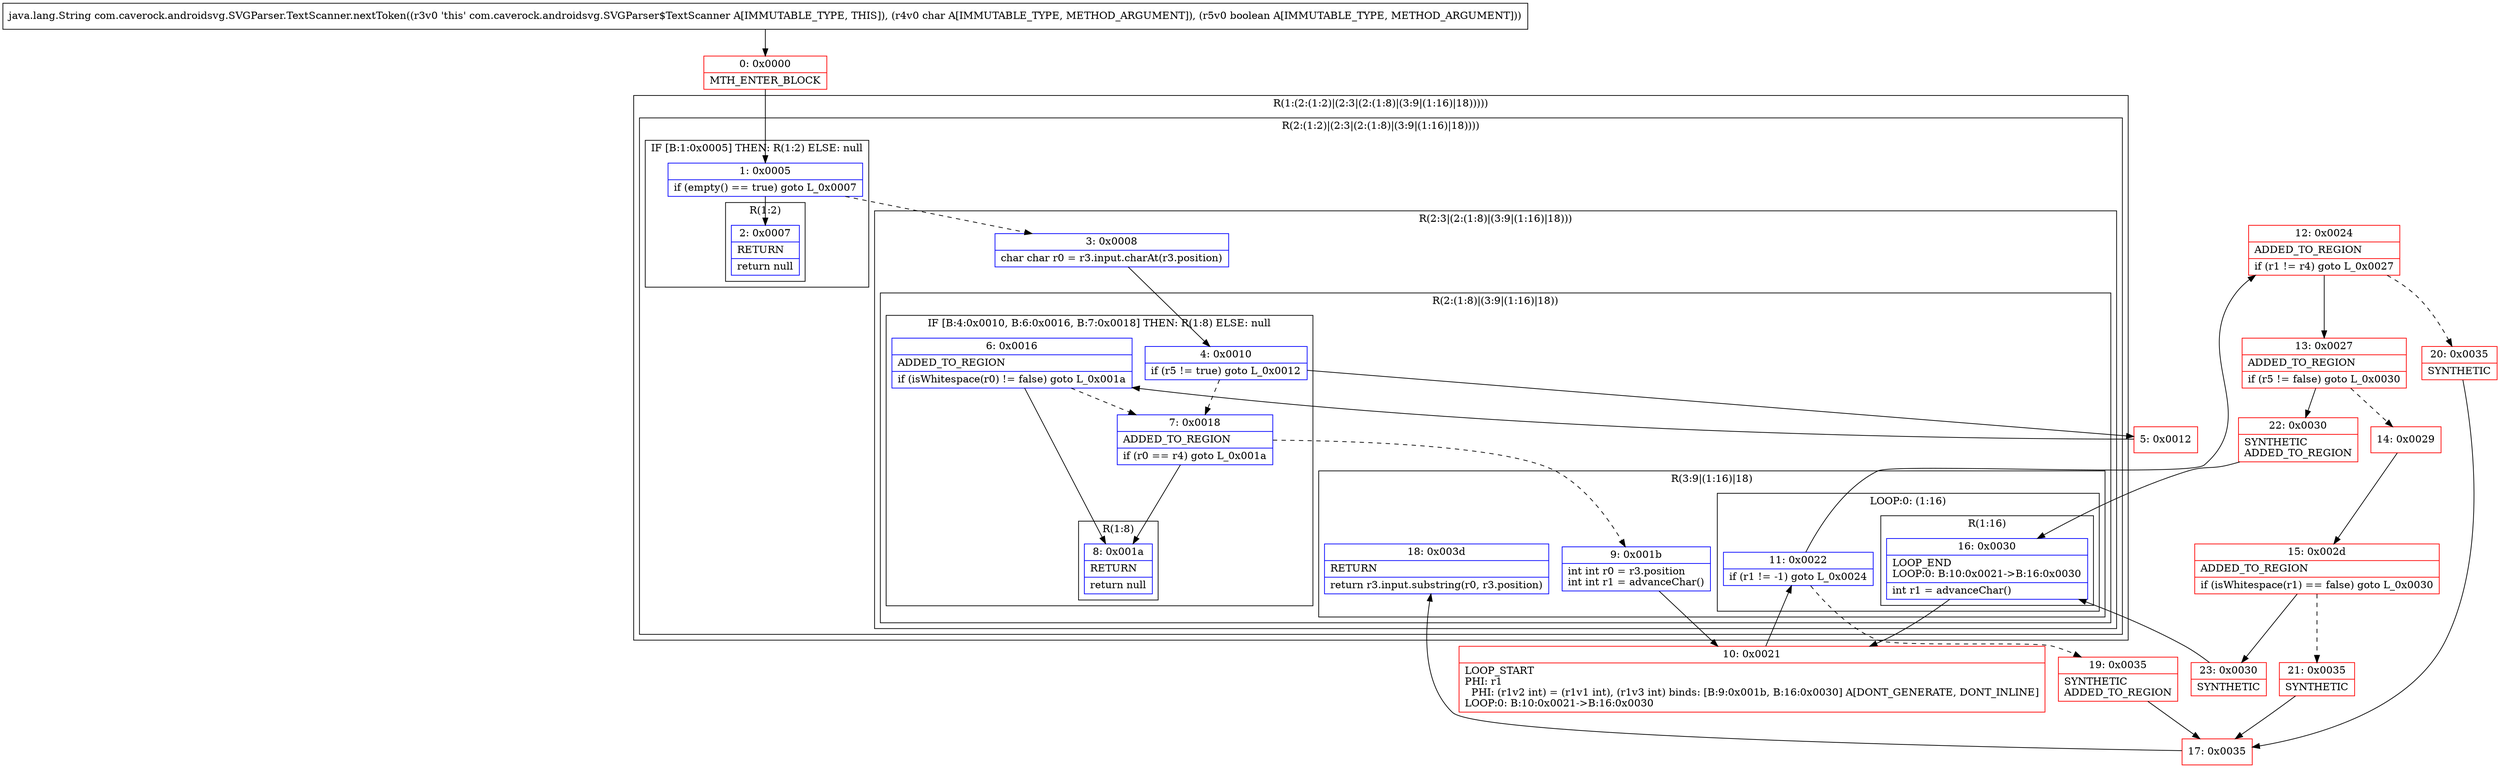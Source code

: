 digraph "CFG forcom.caverock.androidsvg.SVGParser.TextScanner.nextToken(CZ)Ljava\/lang\/String;" {
subgraph cluster_Region_227131545 {
label = "R(1:(2:(1:2)|(2:3|(2:(1:8)|(3:9|(1:16)|18)))))";
node [shape=record,color=blue];
subgraph cluster_Region_473535408 {
label = "R(2:(1:2)|(2:3|(2:(1:8)|(3:9|(1:16)|18))))";
node [shape=record,color=blue];
subgraph cluster_IfRegion_1720639294 {
label = "IF [B:1:0x0005] THEN: R(1:2) ELSE: null";
node [shape=record,color=blue];
Node_1 [shape=record,label="{1\:\ 0x0005|if (empty() == true) goto L_0x0007\l}"];
subgraph cluster_Region_691607907 {
label = "R(1:2)";
node [shape=record,color=blue];
Node_2 [shape=record,label="{2\:\ 0x0007|RETURN\l|return null\l}"];
}
}
subgraph cluster_Region_946563396 {
label = "R(2:3|(2:(1:8)|(3:9|(1:16)|18)))";
node [shape=record,color=blue];
Node_3 [shape=record,label="{3\:\ 0x0008|char char r0 = r3.input.charAt(r3.position)\l}"];
subgraph cluster_Region_1786223061 {
label = "R(2:(1:8)|(3:9|(1:16)|18))";
node [shape=record,color=blue];
subgraph cluster_IfRegion_273334300 {
label = "IF [B:4:0x0010, B:6:0x0016, B:7:0x0018] THEN: R(1:8) ELSE: null";
node [shape=record,color=blue];
Node_4 [shape=record,label="{4\:\ 0x0010|if (r5 != true) goto L_0x0012\l}"];
Node_6 [shape=record,label="{6\:\ 0x0016|ADDED_TO_REGION\l|if (isWhitespace(r0) != false) goto L_0x001a\l}"];
Node_7 [shape=record,label="{7\:\ 0x0018|ADDED_TO_REGION\l|if (r0 == r4) goto L_0x001a\l}"];
subgraph cluster_Region_973288248 {
label = "R(1:8)";
node [shape=record,color=blue];
Node_8 [shape=record,label="{8\:\ 0x001a|RETURN\l|return null\l}"];
}
}
subgraph cluster_Region_2063056294 {
label = "R(3:9|(1:16)|18)";
node [shape=record,color=blue];
Node_9 [shape=record,label="{9\:\ 0x001b|int int r0 = r3.position\lint int r1 = advanceChar()\l}"];
subgraph cluster_LoopRegion_1047702055 {
label = "LOOP:0: (1:16)";
node [shape=record,color=blue];
Node_11 [shape=record,label="{11\:\ 0x0022|if (r1 != \-1) goto L_0x0024\l}"];
subgraph cluster_Region_1571871132 {
label = "R(1:16)";
node [shape=record,color=blue];
Node_16 [shape=record,label="{16\:\ 0x0030|LOOP_END\lLOOP:0: B:10:0x0021\-\>B:16:0x0030\l|int r1 = advanceChar()\l}"];
}
}
Node_18 [shape=record,label="{18\:\ 0x003d|RETURN\l|return r3.input.substring(r0, r3.position)\l}"];
}
}
}
}
}
Node_0 [shape=record,color=red,label="{0\:\ 0x0000|MTH_ENTER_BLOCK\l}"];
Node_5 [shape=record,color=red,label="{5\:\ 0x0012}"];
Node_10 [shape=record,color=red,label="{10\:\ 0x0021|LOOP_START\lPHI: r1 \l  PHI: (r1v2 int) = (r1v1 int), (r1v3 int) binds: [B:9:0x001b, B:16:0x0030] A[DONT_GENERATE, DONT_INLINE]\lLOOP:0: B:10:0x0021\-\>B:16:0x0030\l}"];
Node_12 [shape=record,color=red,label="{12\:\ 0x0024|ADDED_TO_REGION\l|if (r1 != r4) goto L_0x0027\l}"];
Node_13 [shape=record,color=red,label="{13\:\ 0x0027|ADDED_TO_REGION\l|if (r5 != false) goto L_0x0030\l}"];
Node_14 [shape=record,color=red,label="{14\:\ 0x0029}"];
Node_15 [shape=record,color=red,label="{15\:\ 0x002d|ADDED_TO_REGION\l|if (isWhitespace(r1) == false) goto L_0x0030\l}"];
Node_17 [shape=record,color=red,label="{17\:\ 0x0035}"];
Node_19 [shape=record,color=red,label="{19\:\ 0x0035|SYNTHETIC\lADDED_TO_REGION\l}"];
Node_20 [shape=record,color=red,label="{20\:\ 0x0035|SYNTHETIC\l}"];
Node_21 [shape=record,color=red,label="{21\:\ 0x0035|SYNTHETIC\l}"];
Node_22 [shape=record,color=red,label="{22\:\ 0x0030|SYNTHETIC\lADDED_TO_REGION\l}"];
Node_23 [shape=record,color=red,label="{23\:\ 0x0030|SYNTHETIC\l}"];
MethodNode[shape=record,label="{java.lang.String com.caverock.androidsvg.SVGParser.TextScanner.nextToken((r3v0 'this' com.caverock.androidsvg.SVGParser$TextScanner A[IMMUTABLE_TYPE, THIS]), (r4v0 char A[IMMUTABLE_TYPE, METHOD_ARGUMENT]), (r5v0 boolean A[IMMUTABLE_TYPE, METHOD_ARGUMENT])) }"];
MethodNode -> Node_0;
Node_1 -> Node_2;
Node_1 -> Node_3[style=dashed];
Node_3 -> Node_4;
Node_4 -> Node_5;
Node_4 -> Node_7[style=dashed];
Node_6 -> Node_7[style=dashed];
Node_6 -> Node_8;
Node_7 -> Node_8;
Node_7 -> Node_9[style=dashed];
Node_9 -> Node_10;
Node_11 -> Node_12;
Node_11 -> Node_19[style=dashed];
Node_16 -> Node_10;
Node_0 -> Node_1;
Node_5 -> Node_6;
Node_10 -> Node_11;
Node_12 -> Node_13;
Node_12 -> Node_20[style=dashed];
Node_13 -> Node_14[style=dashed];
Node_13 -> Node_22;
Node_14 -> Node_15;
Node_15 -> Node_21[style=dashed];
Node_15 -> Node_23;
Node_17 -> Node_18;
Node_19 -> Node_17;
Node_20 -> Node_17;
Node_21 -> Node_17;
Node_22 -> Node_16;
Node_23 -> Node_16;
}

